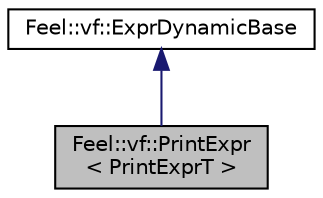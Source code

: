 digraph "Feel::vf::PrintExpr&lt; PrintExprT &gt;"
{
 // LATEX_PDF_SIZE
  edge [fontname="Helvetica",fontsize="10",labelfontname="Helvetica",labelfontsize="10"];
  node [fontname="Helvetica",fontsize="10",shape=record];
  Node1 [label="Feel::vf::PrintExpr\l\< PrintExprT \>",height=0.2,width=0.4,color="black", fillcolor="grey75", style="filled", fontcolor="black",tooltip=" "];
  Node2 -> Node1 [dir="back",color="midnightblue",fontsize="10",style="solid",fontname="Helvetica"];
  Node2 [label="Feel::vf::ExprDynamicBase",height=0.2,width=0.4,color="black", fillcolor="white", style="filled",URL="$classFeel_1_1vf_1_1ExprDynamicBase.html",tooltip=" "];
}
